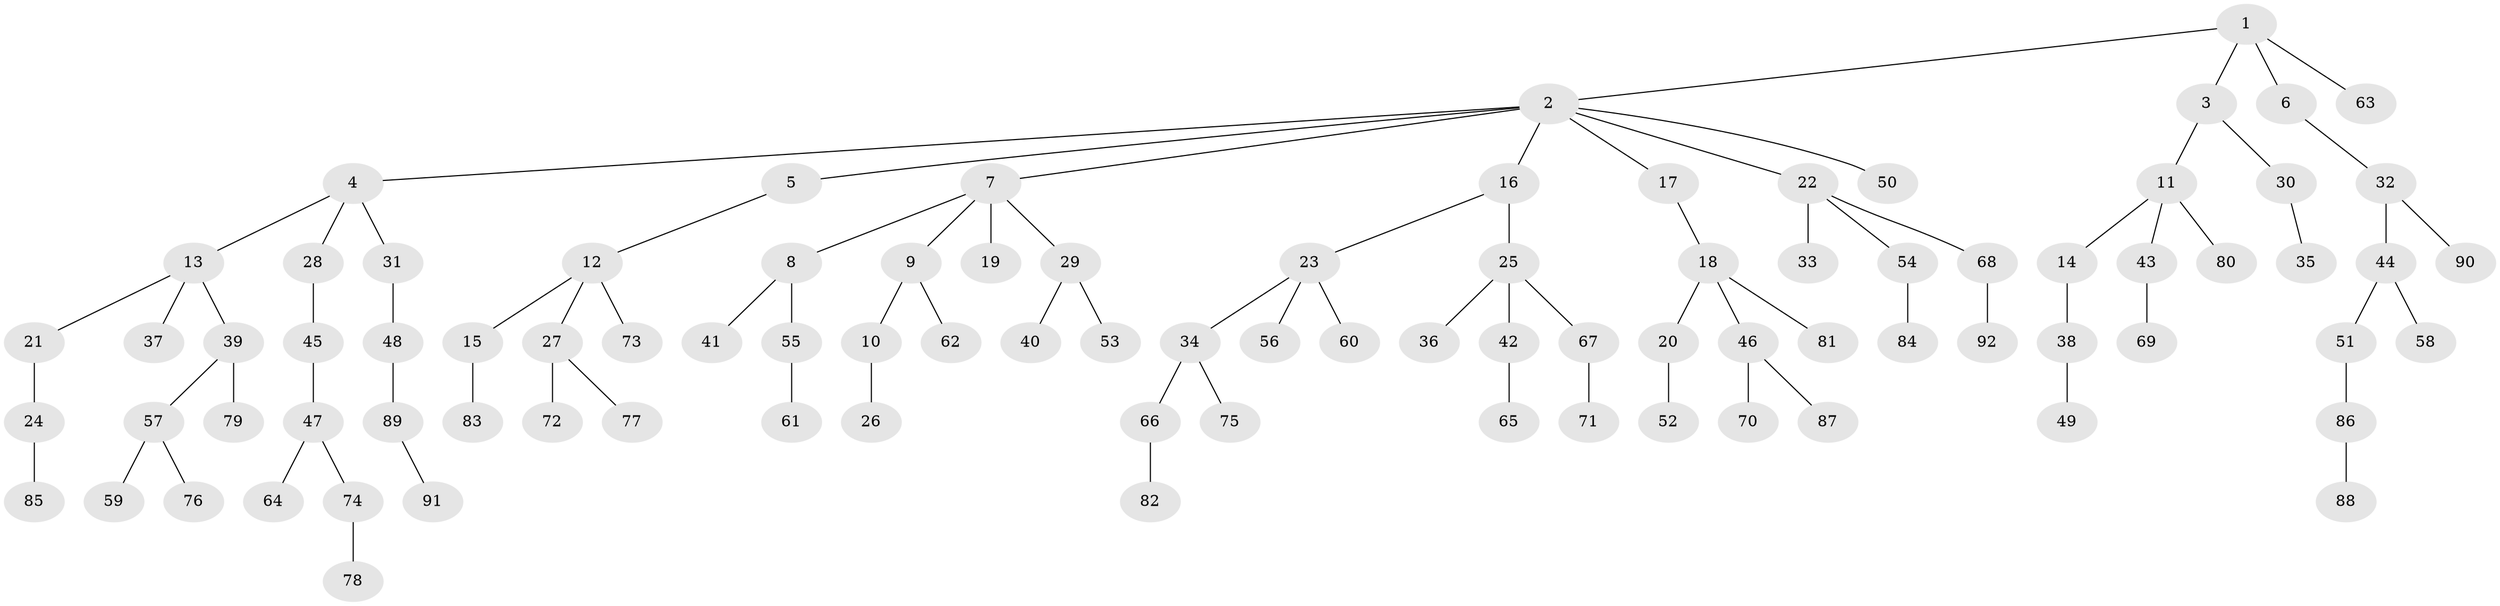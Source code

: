 // coarse degree distribution, {2: 0.23636363636363636, 1: 0.6545454545454545, 5: 0.03636363636363636, 3: 0.03636363636363636, 26: 0.01818181818181818, 4: 0.01818181818181818}
// Generated by graph-tools (version 1.1) at 2025/56/03/04/25 21:56:50]
// undirected, 92 vertices, 91 edges
graph export_dot {
graph [start="1"]
  node [color=gray90,style=filled];
  1;
  2;
  3;
  4;
  5;
  6;
  7;
  8;
  9;
  10;
  11;
  12;
  13;
  14;
  15;
  16;
  17;
  18;
  19;
  20;
  21;
  22;
  23;
  24;
  25;
  26;
  27;
  28;
  29;
  30;
  31;
  32;
  33;
  34;
  35;
  36;
  37;
  38;
  39;
  40;
  41;
  42;
  43;
  44;
  45;
  46;
  47;
  48;
  49;
  50;
  51;
  52;
  53;
  54;
  55;
  56;
  57;
  58;
  59;
  60;
  61;
  62;
  63;
  64;
  65;
  66;
  67;
  68;
  69;
  70;
  71;
  72;
  73;
  74;
  75;
  76;
  77;
  78;
  79;
  80;
  81;
  82;
  83;
  84;
  85;
  86;
  87;
  88;
  89;
  90;
  91;
  92;
  1 -- 2;
  1 -- 3;
  1 -- 6;
  1 -- 63;
  2 -- 4;
  2 -- 5;
  2 -- 7;
  2 -- 16;
  2 -- 17;
  2 -- 22;
  2 -- 50;
  3 -- 11;
  3 -- 30;
  4 -- 13;
  4 -- 28;
  4 -- 31;
  5 -- 12;
  6 -- 32;
  7 -- 8;
  7 -- 9;
  7 -- 19;
  7 -- 29;
  8 -- 41;
  8 -- 55;
  9 -- 10;
  9 -- 62;
  10 -- 26;
  11 -- 14;
  11 -- 43;
  11 -- 80;
  12 -- 15;
  12 -- 27;
  12 -- 73;
  13 -- 21;
  13 -- 37;
  13 -- 39;
  14 -- 38;
  15 -- 83;
  16 -- 23;
  16 -- 25;
  17 -- 18;
  18 -- 20;
  18 -- 46;
  18 -- 81;
  20 -- 52;
  21 -- 24;
  22 -- 33;
  22 -- 54;
  22 -- 68;
  23 -- 34;
  23 -- 56;
  23 -- 60;
  24 -- 85;
  25 -- 36;
  25 -- 42;
  25 -- 67;
  27 -- 72;
  27 -- 77;
  28 -- 45;
  29 -- 40;
  29 -- 53;
  30 -- 35;
  31 -- 48;
  32 -- 44;
  32 -- 90;
  34 -- 66;
  34 -- 75;
  38 -- 49;
  39 -- 57;
  39 -- 79;
  42 -- 65;
  43 -- 69;
  44 -- 51;
  44 -- 58;
  45 -- 47;
  46 -- 70;
  46 -- 87;
  47 -- 64;
  47 -- 74;
  48 -- 89;
  51 -- 86;
  54 -- 84;
  55 -- 61;
  57 -- 59;
  57 -- 76;
  66 -- 82;
  67 -- 71;
  68 -- 92;
  74 -- 78;
  86 -- 88;
  89 -- 91;
}
